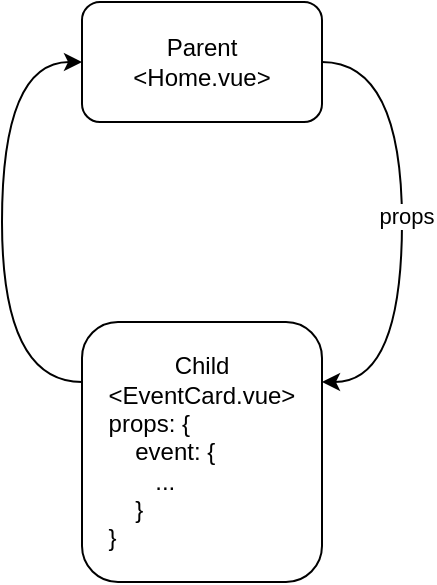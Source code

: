 <mxfile version="17.5.0" type="gitlab">
  <diagram id="QWF3f0W1oyIi_zyJA4_b" name="Page-1">
    <mxGraphModel dx="943" dy="582" grid="1" gridSize="10" guides="1" tooltips="1" connect="1" arrows="1" fold="1" page="1" pageScale="1" pageWidth="850" pageHeight="1100" math="0" shadow="0">
      <root>
        <mxCell id="0" />
        <mxCell id="1" parent="0" />
        <mxCell id="CRvdhi0CrrDJGaH9VDU_-3" style="edgeStyle=orthogonalEdgeStyle;rounded=0;orthogonalLoop=1;jettySize=auto;html=1;curved=1;" edge="1" parent="1" source="CRvdhi0CrrDJGaH9VDU_-1" target="CRvdhi0CrrDJGaH9VDU_-2">
          <mxGeometry relative="1" as="geometry">
            <Array as="points">
              <mxPoint x="480" y="270" />
              <mxPoint x="480" y="430" />
            </Array>
          </mxGeometry>
        </mxCell>
        <mxCell id="CRvdhi0CrrDJGaH9VDU_-5" value="props" style="edgeLabel;html=1;align=center;verticalAlign=middle;resizable=0;points=[];" vertex="1" connectable="0" parent="CRvdhi0CrrDJGaH9VDU_-3">
          <mxGeometry x="-0.031" y="2" relative="1" as="geometry">
            <mxPoint as="offset" />
          </mxGeometry>
        </mxCell>
        <mxCell id="CRvdhi0CrrDJGaH9VDU_-1" value="Parent&lt;br&gt;&amp;lt;Home.vue&amp;gt;" style="rounded=1;whiteSpace=wrap;html=1;" vertex="1" parent="1">
          <mxGeometry x="320" y="240" width="120" height="60" as="geometry" />
        </mxCell>
        <mxCell id="CRvdhi0CrrDJGaH9VDU_-4" style="edgeStyle=orthogonalEdgeStyle;curved=1;rounded=0;orthogonalLoop=1;jettySize=auto;html=1;" edge="1" parent="1" source="CRvdhi0CrrDJGaH9VDU_-2" target="CRvdhi0CrrDJGaH9VDU_-1">
          <mxGeometry relative="1" as="geometry">
            <Array as="points">
              <mxPoint x="280" y="430" />
              <mxPoint x="280" y="270" />
            </Array>
          </mxGeometry>
        </mxCell>
        <mxCell id="CRvdhi0CrrDJGaH9VDU_-2" value="Child&lt;br&gt;&amp;lt;EventCard.vue&amp;gt;&lt;br&gt;&lt;div style=&quot;text-align: left&quot;&gt;&lt;span&gt;props: {&lt;/span&gt;&lt;/div&gt;&lt;div style=&quot;text-align: left&quot;&gt;&lt;span&gt;&amp;nbsp; &amp;nbsp; event: {&lt;/span&gt;&lt;/div&gt;&lt;div style=&quot;text-align: left&quot;&gt;&lt;span&gt;&amp;nbsp; &amp;nbsp; &amp;nbsp; &amp;nbsp;...&amp;nbsp;&lt;/span&gt;&lt;/div&gt;&lt;div style=&quot;text-align: left&quot;&gt;&lt;span&gt;&amp;nbsp; &amp;nbsp; }&lt;/span&gt;&lt;/div&gt;&lt;div style=&quot;text-align: left&quot;&gt;&lt;span&gt;}&lt;/span&gt;&lt;/div&gt;" style="rounded=1;whiteSpace=wrap;html=1;" vertex="1" parent="1">
          <mxGeometry x="320" y="400" width="120" height="130" as="geometry" />
        </mxCell>
      </root>
    </mxGraphModel>
  </diagram>
</mxfile>
